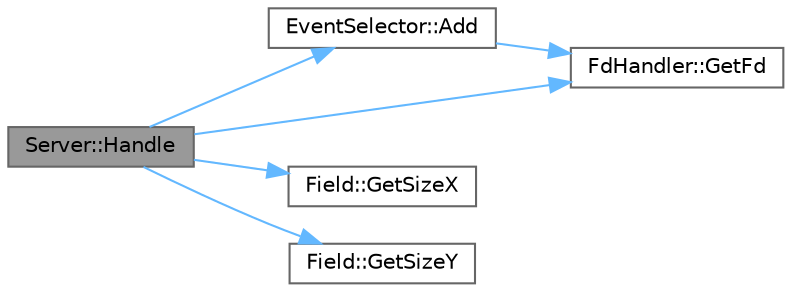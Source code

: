 digraph "Server::Handle"
{
 // LATEX_PDF_SIZE
  bgcolor="transparent";
  edge [fontname=Helvetica,fontsize=10,labelfontname=Helvetica,labelfontsize=10];
  node [fontname=Helvetica,fontsize=10,shape=box,height=0.2,width=0.4];
  rankdir="LR";
  Node1 [id="Node000001",label="Server::Handle",height=0.2,width=0.4,color="gray40", fillcolor="grey60", style="filled", fontcolor="black",tooltip="Абстрактный метод для обработки событий."];
  Node1 -> Node2 [id="edge6_Node000001_Node000002",color="steelblue1",style="solid",tooltip=" "];
  Node2 [id="Node000002",label="EventSelector::Add",height=0.2,width=0.4,color="grey40", fillcolor="white", style="filled",URL="$class_event_selector.html#a8043af807f70322a768cfc88f260c92d",tooltip="Добавляет дескриптор файла в массив."];
  Node2 -> Node3 [id="edge7_Node000002_Node000003",color="steelblue1",style="solid",tooltip=" "];
  Node3 [id="Node000003",label="FdHandler::GetFd",height=0.2,width=0.4,color="grey40", fillcolor="white", style="filled",URL="$class_fd_handler.html#a99ab037a5e79aa296fc4c4752f4a368a",tooltip="Получает дескриптор файла."];
  Node1 -> Node3 [id="edge8_Node000001_Node000003",color="steelblue1",style="solid",tooltip=" "];
  Node1 -> Node4 [id="edge9_Node000001_Node000004",color="steelblue1",style="solid",tooltip=" "];
  Node4 [id="Node000004",label="Field::GetSizeX",height=0.2,width=0.4,color="grey40", fillcolor="white", style="filled",URL="$class_field.html#abf94fd52060956ee36b4e613de017607",tooltip="Получение ширины поля."];
  Node1 -> Node5 [id="edge10_Node000001_Node000005",color="steelblue1",style="solid",tooltip=" "];
  Node5 [id="Node000005",label="Field::GetSizeY",height=0.2,width=0.4,color="grey40", fillcolor="white", style="filled",URL="$class_field.html#a43c0640c0f978ec7bba61084de61a5d2",tooltip="Получение высоты поля."];
}
